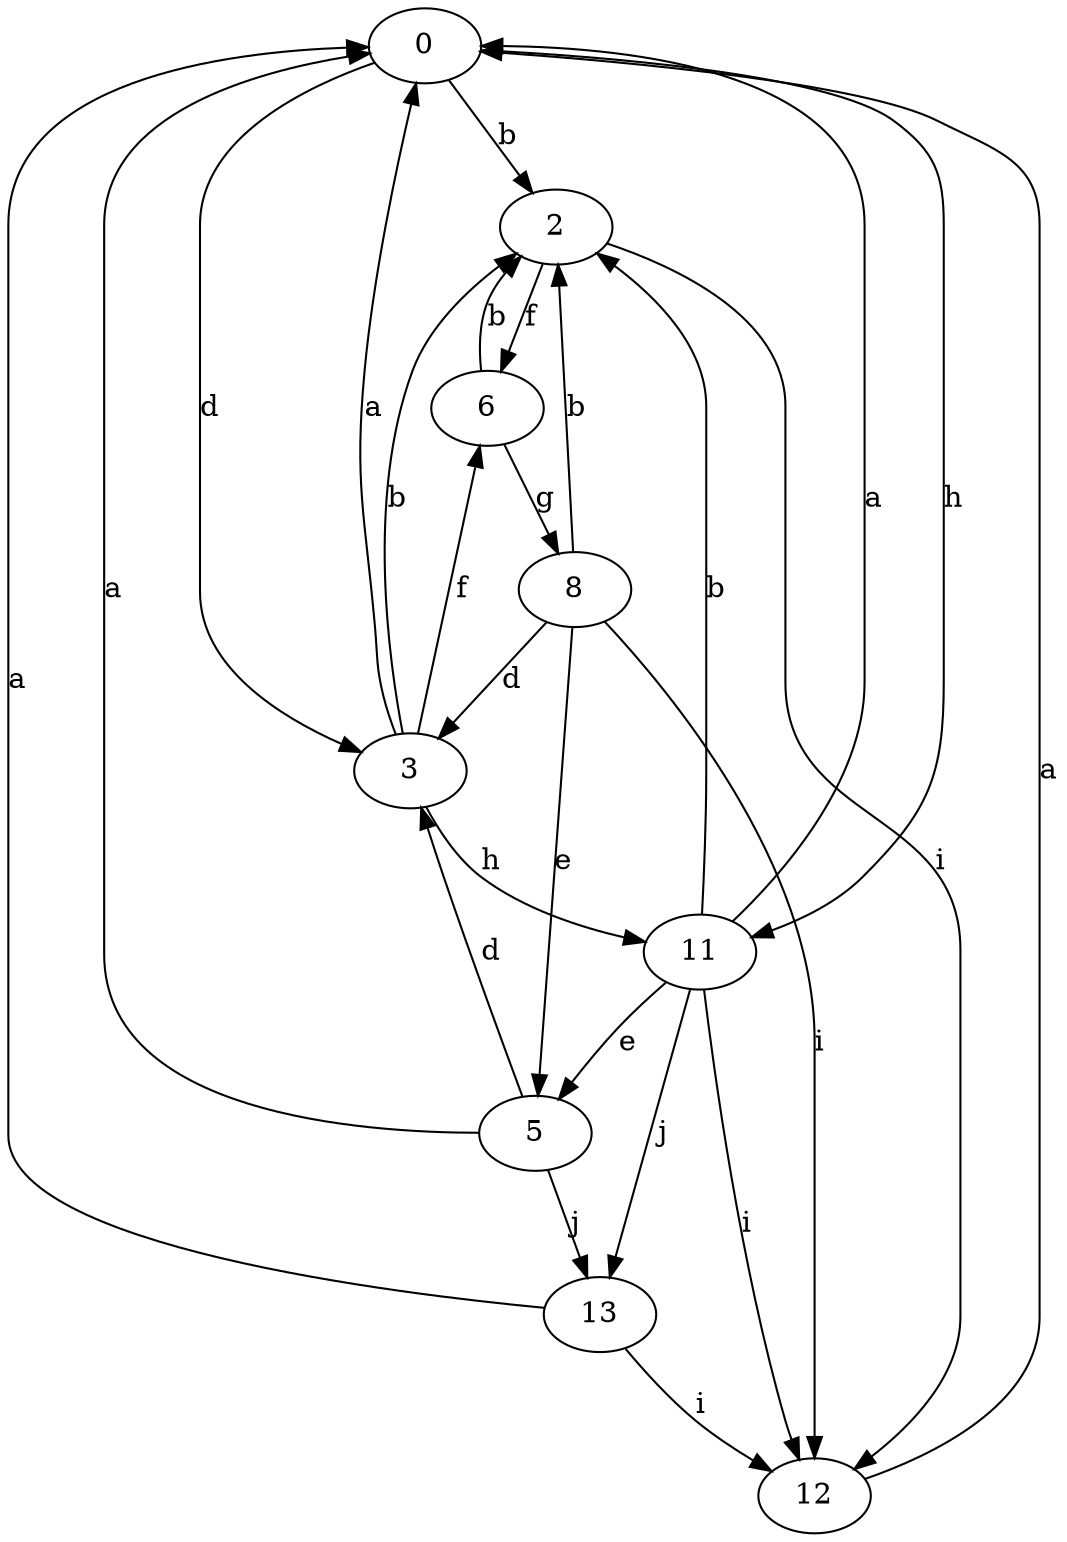 strict digraph  {
0;
2;
3;
5;
6;
8;
11;
12;
13;
0 -> 2  [label=b];
0 -> 3  [label=d];
0 -> 11  [label=h];
2 -> 6  [label=f];
2 -> 12  [label=i];
3 -> 0  [label=a];
3 -> 2  [label=b];
3 -> 6  [label=f];
3 -> 11  [label=h];
5 -> 0  [label=a];
5 -> 3  [label=d];
5 -> 13  [label=j];
6 -> 2  [label=b];
6 -> 8  [label=g];
8 -> 2  [label=b];
8 -> 3  [label=d];
8 -> 5  [label=e];
8 -> 12  [label=i];
11 -> 0  [label=a];
11 -> 2  [label=b];
11 -> 5  [label=e];
11 -> 12  [label=i];
11 -> 13  [label=j];
12 -> 0  [label=a];
13 -> 0  [label=a];
13 -> 12  [label=i];
}
